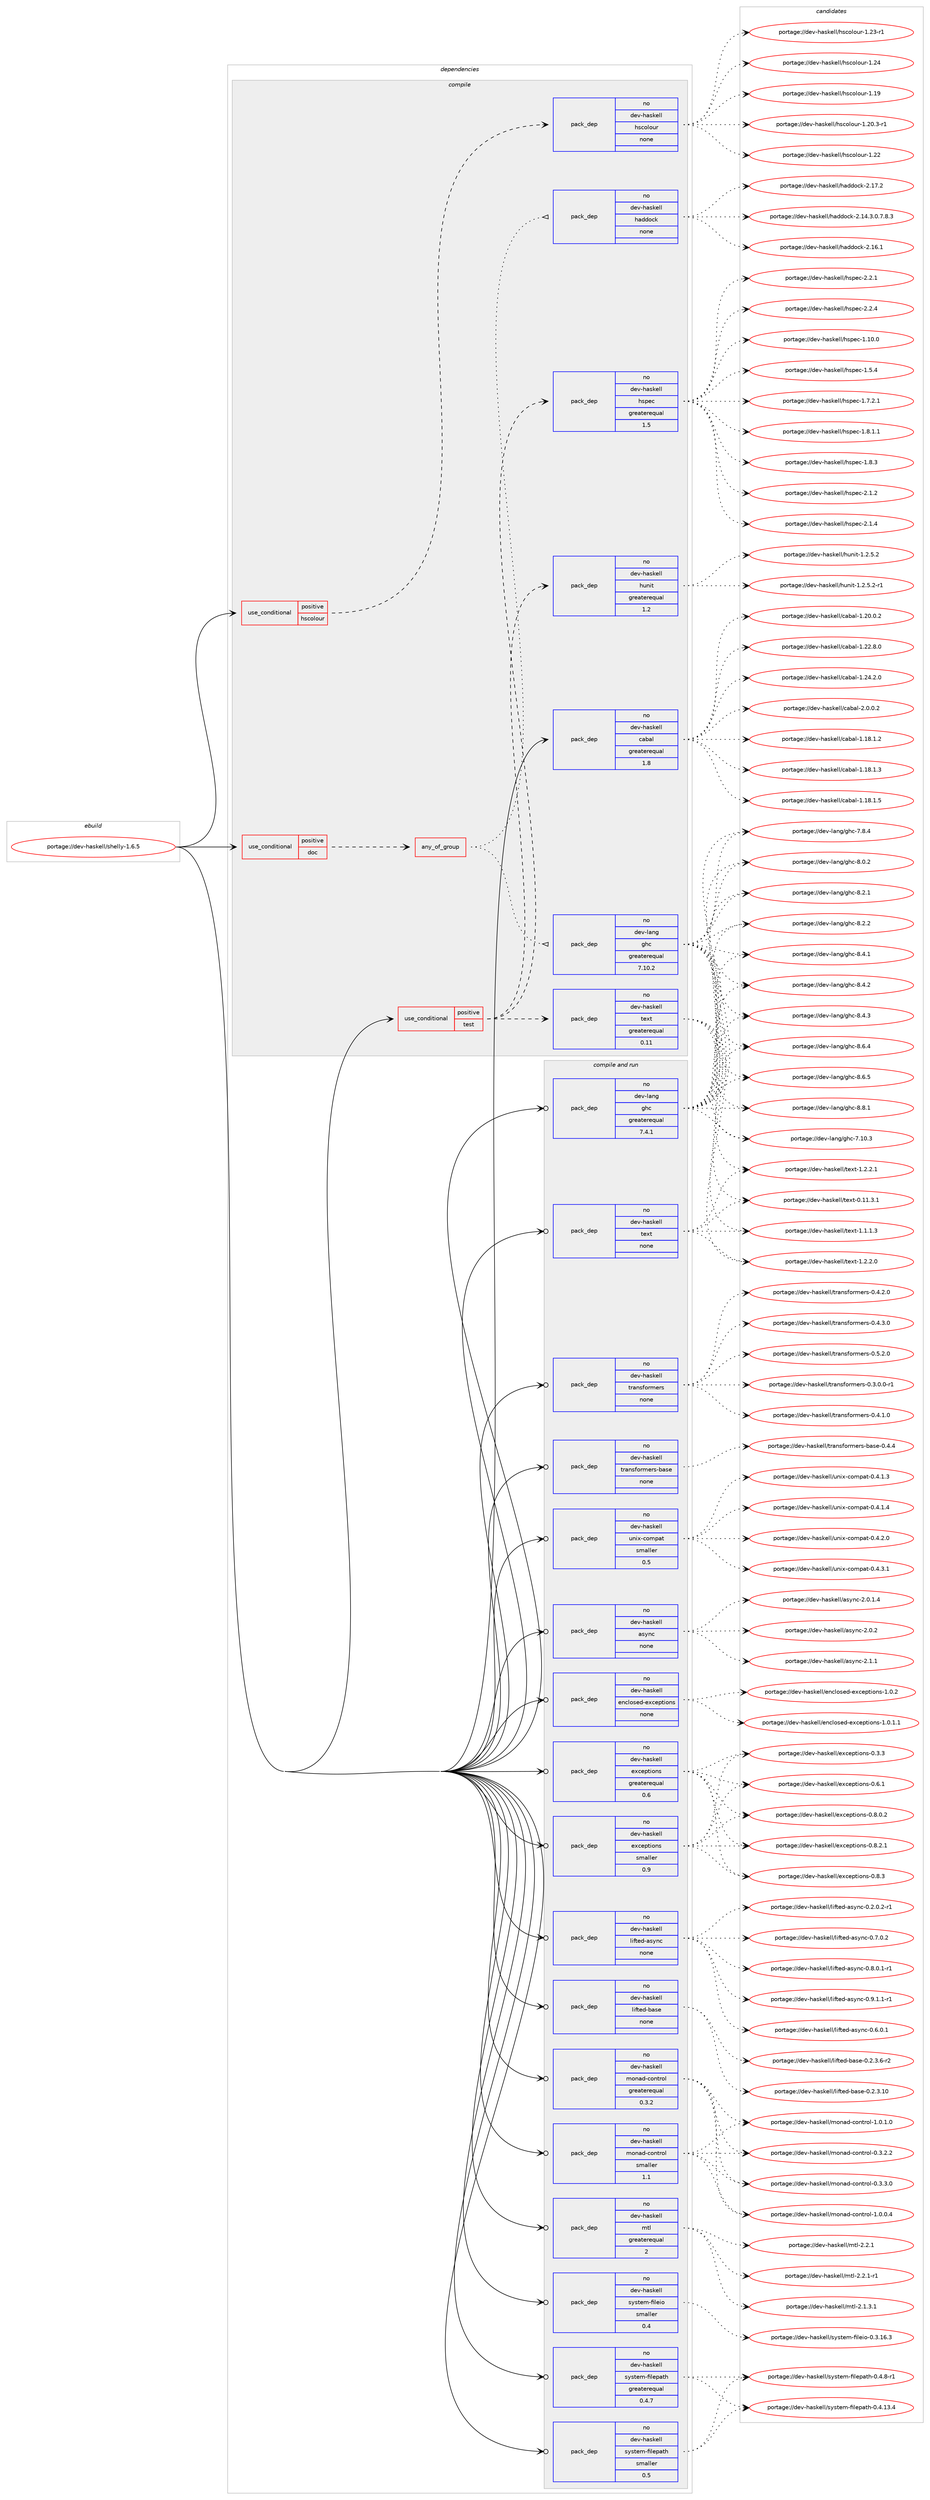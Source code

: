 digraph prolog {

# *************
# Graph options
# *************

newrank=true;
concentrate=true;
compound=true;
graph [rankdir=LR,fontname=Helvetica,fontsize=10,ranksep=1.5];#, ranksep=2.5, nodesep=0.2];
edge  [arrowhead=vee];
node  [fontname=Helvetica,fontsize=10];

# **********
# The ebuild
# **********

subgraph cluster_leftcol {
color=gray;
rank=same;
label=<<i>ebuild</i>>;
id [label="portage://dev-haskell/shelly-1.6.5", color=red, width=4, href="../dev-haskell/shelly-1.6.5.svg"];
}

# ****************
# The dependencies
# ****************

subgraph cluster_midcol {
color=gray;
label=<<i>dependencies</i>>;
subgraph cluster_compile {
fillcolor="#eeeeee";
style=filled;
label=<<i>compile</i>>;
subgraph cond16961 {
dependency78966 [label=<<TABLE BORDER="0" CELLBORDER="1" CELLSPACING="0" CELLPADDING="4"><TR><TD ROWSPAN="3" CELLPADDING="10">use_conditional</TD></TR><TR><TD>positive</TD></TR><TR><TD>doc</TD></TR></TABLE>>, shape=none, color=red];
subgraph any2305 {
dependency78967 [label=<<TABLE BORDER="0" CELLBORDER="1" CELLSPACING="0" CELLPADDING="4"><TR><TD CELLPADDING="10">any_of_group</TD></TR></TABLE>>, shape=none, color=red];subgraph pack59641 {
dependency78968 [label=<<TABLE BORDER="0" CELLBORDER="1" CELLSPACING="0" CELLPADDING="4" WIDTH="220"><TR><TD ROWSPAN="6" CELLPADDING="30">pack_dep</TD></TR><TR><TD WIDTH="110">no</TD></TR><TR><TD>dev-haskell</TD></TR><TR><TD>haddock</TD></TR><TR><TD>none</TD></TR><TR><TD></TD></TR></TABLE>>, shape=none, color=blue];
}
dependency78967:e -> dependency78968:w [weight=20,style="dotted",arrowhead="oinv"];
subgraph pack59642 {
dependency78969 [label=<<TABLE BORDER="0" CELLBORDER="1" CELLSPACING="0" CELLPADDING="4" WIDTH="220"><TR><TD ROWSPAN="6" CELLPADDING="30">pack_dep</TD></TR><TR><TD WIDTH="110">no</TD></TR><TR><TD>dev-lang</TD></TR><TR><TD>ghc</TD></TR><TR><TD>greaterequal</TD></TR><TR><TD>7.10.2</TD></TR></TABLE>>, shape=none, color=blue];
}
dependency78967:e -> dependency78969:w [weight=20,style="dotted",arrowhead="oinv"];
}
dependency78966:e -> dependency78967:w [weight=20,style="dashed",arrowhead="vee"];
}
id:e -> dependency78966:w [weight=20,style="solid",arrowhead="vee"];
subgraph cond16962 {
dependency78970 [label=<<TABLE BORDER="0" CELLBORDER="1" CELLSPACING="0" CELLPADDING="4"><TR><TD ROWSPAN="3" CELLPADDING="10">use_conditional</TD></TR><TR><TD>positive</TD></TR><TR><TD>hscolour</TD></TR></TABLE>>, shape=none, color=red];
subgraph pack59643 {
dependency78971 [label=<<TABLE BORDER="0" CELLBORDER="1" CELLSPACING="0" CELLPADDING="4" WIDTH="220"><TR><TD ROWSPAN="6" CELLPADDING="30">pack_dep</TD></TR><TR><TD WIDTH="110">no</TD></TR><TR><TD>dev-haskell</TD></TR><TR><TD>hscolour</TD></TR><TR><TD>none</TD></TR><TR><TD></TD></TR></TABLE>>, shape=none, color=blue];
}
dependency78970:e -> dependency78971:w [weight=20,style="dashed",arrowhead="vee"];
}
id:e -> dependency78970:w [weight=20,style="solid",arrowhead="vee"];
subgraph cond16963 {
dependency78972 [label=<<TABLE BORDER="0" CELLBORDER="1" CELLSPACING="0" CELLPADDING="4"><TR><TD ROWSPAN="3" CELLPADDING="10">use_conditional</TD></TR><TR><TD>positive</TD></TR><TR><TD>test</TD></TR></TABLE>>, shape=none, color=red];
subgraph pack59644 {
dependency78973 [label=<<TABLE BORDER="0" CELLBORDER="1" CELLSPACING="0" CELLPADDING="4" WIDTH="220"><TR><TD ROWSPAN="6" CELLPADDING="30">pack_dep</TD></TR><TR><TD WIDTH="110">no</TD></TR><TR><TD>dev-haskell</TD></TR><TR><TD>hspec</TD></TR><TR><TD>greaterequal</TD></TR><TR><TD>1.5</TD></TR></TABLE>>, shape=none, color=blue];
}
dependency78972:e -> dependency78973:w [weight=20,style="dashed",arrowhead="vee"];
subgraph pack59645 {
dependency78974 [label=<<TABLE BORDER="0" CELLBORDER="1" CELLSPACING="0" CELLPADDING="4" WIDTH="220"><TR><TD ROWSPAN="6" CELLPADDING="30">pack_dep</TD></TR><TR><TD WIDTH="110">no</TD></TR><TR><TD>dev-haskell</TD></TR><TR><TD>hunit</TD></TR><TR><TD>greaterequal</TD></TR><TR><TD>1.2</TD></TR></TABLE>>, shape=none, color=blue];
}
dependency78972:e -> dependency78974:w [weight=20,style="dashed",arrowhead="vee"];
subgraph pack59646 {
dependency78975 [label=<<TABLE BORDER="0" CELLBORDER="1" CELLSPACING="0" CELLPADDING="4" WIDTH="220"><TR><TD ROWSPAN="6" CELLPADDING="30">pack_dep</TD></TR><TR><TD WIDTH="110">no</TD></TR><TR><TD>dev-haskell</TD></TR><TR><TD>text</TD></TR><TR><TD>greaterequal</TD></TR><TR><TD>0.11</TD></TR></TABLE>>, shape=none, color=blue];
}
dependency78972:e -> dependency78975:w [weight=20,style="dashed",arrowhead="vee"];
}
id:e -> dependency78972:w [weight=20,style="solid",arrowhead="vee"];
subgraph pack59647 {
dependency78976 [label=<<TABLE BORDER="0" CELLBORDER="1" CELLSPACING="0" CELLPADDING="4" WIDTH="220"><TR><TD ROWSPAN="6" CELLPADDING="30">pack_dep</TD></TR><TR><TD WIDTH="110">no</TD></TR><TR><TD>dev-haskell</TD></TR><TR><TD>cabal</TD></TR><TR><TD>greaterequal</TD></TR><TR><TD>1.8</TD></TR></TABLE>>, shape=none, color=blue];
}
id:e -> dependency78976:w [weight=20,style="solid",arrowhead="vee"];
}
subgraph cluster_compileandrun {
fillcolor="#eeeeee";
style=filled;
label=<<i>compile and run</i>>;
subgraph pack59648 {
dependency78977 [label=<<TABLE BORDER="0" CELLBORDER="1" CELLSPACING="0" CELLPADDING="4" WIDTH="220"><TR><TD ROWSPAN="6" CELLPADDING="30">pack_dep</TD></TR><TR><TD WIDTH="110">no</TD></TR><TR><TD>dev-haskell</TD></TR><TR><TD>async</TD></TR><TR><TD>none</TD></TR><TR><TD></TD></TR></TABLE>>, shape=none, color=blue];
}
id:e -> dependency78977:w [weight=20,style="solid",arrowhead="odotvee"];
subgraph pack59649 {
dependency78978 [label=<<TABLE BORDER="0" CELLBORDER="1" CELLSPACING="0" CELLPADDING="4" WIDTH="220"><TR><TD ROWSPAN="6" CELLPADDING="30">pack_dep</TD></TR><TR><TD WIDTH="110">no</TD></TR><TR><TD>dev-haskell</TD></TR><TR><TD>enclosed-exceptions</TD></TR><TR><TD>none</TD></TR><TR><TD></TD></TR></TABLE>>, shape=none, color=blue];
}
id:e -> dependency78978:w [weight=20,style="solid",arrowhead="odotvee"];
subgraph pack59650 {
dependency78979 [label=<<TABLE BORDER="0" CELLBORDER="1" CELLSPACING="0" CELLPADDING="4" WIDTH="220"><TR><TD ROWSPAN="6" CELLPADDING="30">pack_dep</TD></TR><TR><TD WIDTH="110">no</TD></TR><TR><TD>dev-haskell</TD></TR><TR><TD>exceptions</TD></TR><TR><TD>greaterequal</TD></TR><TR><TD>0.6</TD></TR></TABLE>>, shape=none, color=blue];
}
id:e -> dependency78979:w [weight=20,style="solid",arrowhead="odotvee"];
subgraph pack59651 {
dependency78980 [label=<<TABLE BORDER="0" CELLBORDER="1" CELLSPACING="0" CELLPADDING="4" WIDTH="220"><TR><TD ROWSPAN="6" CELLPADDING="30">pack_dep</TD></TR><TR><TD WIDTH="110">no</TD></TR><TR><TD>dev-haskell</TD></TR><TR><TD>exceptions</TD></TR><TR><TD>smaller</TD></TR><TR><TD>0.9</TD></TR></TABLE>>, shape=none, color=blue];
}
id:e -> dependency78980:w [weight=20,style="solid",arrowhead="odotvee"];
subgraph pack59652 {
dependency78981 [label=<<TABLE BORDER="0" CELLBORDER="1" CELLSPACING="0" CELLPADDING="4" WIDTH="220"><TR><TD ROWSPAN="6" CELLPADDING="30">pack_dep</TD></TR><TR><TD WIDTH="110">no</TD></TR><TR><TD>dev-haskell</TD></TR><TR><TD>lifted-async</TD></TR><TR><TD>none</TD></TR><TR><TD></TD></TR></TABLE>>, shape=none, color=blue];
}
id:e -> dependency78981:w [weight=20,style="solid",arrowhead="odotvee"];
subgraph pack59653 {
dependency78982 [label=<<TABLE BORDER="0" CELLBORDER="1" CELLSPACING="0" CELLPADDING="4" WIDTH="220"><TR><TD ROWSPAN="6" CELLPADDING="30">pack_dep</TD></TR><TR><TD WIDTH="110">no</TD></TR><TR><TD>dev-haskell</TD></TR><TR><TD>lifted-base</TD></TR><TR><TD>none</TD></TR><TR><TD></TD></TR></TABLE>>, shape=none, color=blue];
}
id:e -> dependency78982:w [weight=20,style="solid",arrowhead="odotvee"];
subgraph pack59654 {
dependency78983 [label=<<TABLE BORDER="0" CELLBORDER="1" CELLSPACING="0" CELLPADDING="4" WIDTH="220"><TR><TD ROWSPAN="6" CELLPADDING="30">pack_dep</TD></TR><TR><TD WIDTH="110">no</TD></TR><TR><TD>dev-haskell</TD></TR><TR><TD>monad-control</TD></TR><TR><TD>greaterequal</TD></TR><TR><TD>0.3.2</TD></TR></TABLE>>, shape=none, color=blue];
}
id:e -> dependency78983:w [weight=20,style="solid",arrowhead="odotvee"];
subgraph pack59655 {
dependency78984 [label=<<TABLE BORDER="0" CELLBORDER="1" CELLSPACING="0" CELLPADDING="4" WIDTH="220"><TR><TD ROWSPAN="6" CELLPADDING="30">pack_dep</TD></TR><TR><TD WIDTH="110">no</TD></TR><TR><TD>dev-haskell</TD></TR><TR><TD>monad-control</TD></TR><TR><TD>smaller</TD></TR><TR><TD>1.1</TD></TR></TABLE>>, shape=none, color=blue];
}
id:e -> dependency78984:w [weight=20,style="solid",arrowhead="odotvee"];
subgraph pack59656 {
dependency78985 [label=<<TABLE BORDER="0" CELLBORDER="1" CELLSPACING="0" CELLPADDING="4" WIDTH="220"><TR><TD ROWSPAN="6" CELLPADDING="30">pack_dep</TD></TR><TR><TD WIDTH="110">no</TD></TR><TR><TD>dev-haskell</TD></TR><TR><TD>mtl</TD></TR><TR><TD>greaterequal</TD></TR><TR><TD>2</TD></TR></TABLE>>, shape=none, color=blue];
}
id:e -> dependency78985:w [weight=20,style="solid",arrowhead="odotvee"];
subgraph pack59657 {
dependency78986 [label=<<TABLE BORDER="0" CELLBORDER="1" CELLSPACING="0" CELLPADDING="4" WIDTH="220"><TR><TD ROWSPAN="6" CELLPADDING="30">pack_dep</TD></TR><TR><TD WIDTH="110">no</TD></TR><TR><TD>dev-haskell</TD></TR><TR><TD>system-fileio</TD></TR><TR><TD>smaller</TD></TR><TR><TD>0.4</TD></TR></TABLE>>, shape=none, color=blue];
}
id:e -> dependency78986:w [weight=20,style="solid",arrowhead="odotvee"];
subgraph pack59658 {
dependency78987 [label=<<TABLE BORDER="0" CELLBORDER="1" CELLSPACING="0" CELLPADDING="4" WIDTH="220"><TR><TD ROWSPAN="6" CELLPADDING="30">pack_dep</TD></TR><TR><TD WIDTH="110">no</TD></TR><TR><TD>dev-haskell</TD></TR><TR><TD>system-filepath</TD></TR><TR><TD>greaterequal</TD></TR><TR><TD>0.4.7</TD></TR></TABLE>>, shape=none, color=blue];
}
id:e -> dependency78987:w [weight=20,style="solid",arrowhead="odotvee"];
subgraph pack59659 {
dependency78988 [label=<<TABLE BORDER="0" CELLBORDER="1" CELLSPACING="0" CELLPADDING="4" WIDTH="220"><TR><TD ROWSPAN="6" CELLPADDING="30">pack_dep</TD></TR><TR><TD WIDTH="110">no</TD></TR><TR><TD>dev-haskell</TD></TR><TR><TD>system-filepath</TD></TR><TR><TD>smaller</TD></TR><TR><TD>0.5</TD></TR></TABLE>>, shape=none, color=blue];
}
id:e -> dependency78988:w [weight=20,style="solid",arrowhead="odotvee"];
subgraph pack59660 {
dependency78989 [label=<<TABLE BORDER="0" CELLBORDER="1" CELLSPACING="0" CELLPADDING="4" WIDTH="220"><TR><TD ROWSPAN="6" CELLPADDING="30">pack_dep</TD></TR><TR><TD WIDTH="110">no</TD></TR><TR><TD>dev-haskell</TD></TR><TR><TD>text</TD></TR><TR><TD>none</TD></TR><TR><TD></TD></TR></TABLE>>, shape=none, color=blue];
}
id:e -> dependency78989:w [weight=20,style="solid",arrowhead="odotvee"];
subgraph pack59661 {
dependency78990 [label=<<TABLE BORDER="0" CELLBORDER="1" CELLSPACING="0" CELLPADDING="4" WIDTH="220"><TR><TD ROWSPAN="6" CELLPADDING="30">pack_dep</TD></TR><TR><TD WIDTH="110">no</TD></TR><TR><TD>dev-haskell</TD></TR><TR><TD>transformers</TD></TR><TR><TD>none</TD></TR><TR><TD></TD></TR></TABLE>>, shape=none, color=blue];
}
id:e -> dependency78990:w [weight=20,style="solid",arrowhead="odotvee"];
subgraph pack59662 {
dependency78991 [label=<<TABLE BORDER="0" CELLBORDER="1" CELLSPACING="0" CELLPADDING="4" WIDTH="220"><TR><TD ROWSPAN="6" CELLPADDING="30">pack_dep</TD></TR><TR><TD WIDTH="110">no</TD></TR><TR><TD>dev-haskell</TD></TR><TR><TD>transformers-base</TD></TR><TR><TD>none</TD></TR><TR><TD></TD></TR></TABLE>>, shape=none, color=blue];
}
id:e -> dependency78991:w [weight=20,style="solid",arrowhead="odotvee"];
subgraph pack59663 {
dependency78992 [label=<<TABLE BORDER="0" CELLBORDER="1" CELLSPACING="0" CELLPADDING="4" WIDTH="220"><TR><TD ROWSPAN="6" CELLPADDING="30">pack_dep</TD></TR><TR><TD WIDTH="110">no</TD></TR><TR><TD>dev-haskell</TD></TR><TR><TD>unix-compat</TD></TR><TR><TD>smaller</TD></TR><TR><TD>0.5</TD></TR></TABLE>>, shape=none, color=blue];
}
id:e -> dependency78992:w [weight=20,style="solid",arrowhead="odotvee"];
subgraph pack59664 {
dependency78993 [label=<<TABLE BORDER="0" CELLBORDER="1" CELLSPACING="0" CELLPADDING="4" WIDTH="220"><TR><TD ROWSPAN="6" CELLPADDING="30">pack_dep</TD></TR><TR><TD WIDTH="110">no</TD></TR><TR><TD>dev-lang</TD></TR><TR><TD>ghc</TD></TR><TR><TD>greaterequal</TD></TR><TR><TD>7.4.1</TD></TR></TABLE>>, shape=none, color=blue];
}
id:e -> dependency78993:w [weight=20,style="solid",arrowhead="odotvee"];
}
subgraph cluster_run {
fillcolor="#eeeeee";
style=filled;
label=<<i>run</i>>;
}
}

# **************
# The candidates
# **************

subgraph cluster_choices {
rank=same;
color=gray;
label=<<i>candidates</i>>;

subgraph choice59641 {
color=black;
nodesep=1;
choiceportage1001011184510497115107101108108471049710010011199107455046495246514648465546564651 [label="portage://dev-haskell/haddock-2.14.3.0.7.8.3", color=red, width=4,href="../dev-haskell/haddock-2.14.3.0.7.8.3.svg"];
choiceportage100101118451049711510710110810847104971001001119910745504649544649 [label="portage://dev-haskell/haddock-2.16.1", color=red, width=4,href="../dev-haskell/haddock-2.16.1.svg"];
choiceportage100101118451049711510710110810847104971001001119910745504649554650 [label="portage://dev-haskell/haddock-2.17.2", color=red, width=4,href="../dev-haskell/haddock-2.17.2.svg"];
dependency78968:e -> choiceportage1001011184510497115107101108108471049710010011199107455046495246514648465546564651:w [style=dotted,weight="100"];
dependency78968:e -> choiceportage100101118451049711510710110810847104971001001119910745504649544649:w [style=dotted,weight="100"];
dependency78968:e -> choiceportage100101118451049711510710110810847104971001001119910745504649554650:w [style=dotted,weight="100"];
}
subgraph choice59642 {
color=black;
nodesep=1;
choiceportage1001011184510897110103471031049945554649484651 [label="portage://dev-lang/ghc-7.10.3", color=red, width=4,href="../dev-lang/ghc-7.10.3.svg"];
choiceportage10010111845108971101034710310499455546564652 [label="portage://dev-lang/ghc-7.8.4", color=red, width=4,href="../dev-lang/ghc-7.8.4.svg"];
choiceportage10010111845108971101034710310499455646484650 [label="portage://dev-lang/ghc-8.0.2", color=red, width=4,href="../dev-lang/ghc-8.0.2.svg"];
choiceportage10010111845108971101034710310499455646504649 [label="portage://dev-lang/ghc-8.2.1", color=red, width=4,href="../dev-lang/ghc-8.2.1.svg"];
choiceportage10010111845108971101034710310499455646504650 [label="portage://dev-lang/ghc-8.2.2", color=red, width=4,href="../dev-lang/ghc-8.2.2.svg"];
choiceportage10010111845108971101034710310499455646524649 [label="portage://dev-lang/ghc-8.4.1", color=red, width=4,href="../dev-lang/ghc-8.4.1.svg"];
choiceportage10010111845108971101034710310499455646524650 [label="portage://dev-lang/ghc-8.4.2", color=red, width=4,href="../dev-lang/ghc-8.4.2.svg"];
choiceportage10010111845108971101034710310499455646524651 [label="portage://dev-lang/ghc-8.4.3", color=red, width=4,href="../dev-lang/ghc-8.4.3.svg"];
choiceportage10010111845108971101034710310499455646544652 [label="portage://dev-lang/ghc-8.6.4", color=red, width=4,href="../dev-lang/ghc-8.6.4.svg"];
choiceportage10010111845108971101034710310499455646544653 [label="portage://dev-lang/ghc-8.6.5", color=red, width=4,href="../dev-lang/ghc-8.6.5.svg"];
choiceportage10010111845108971101034710310499455646564649 [label="portage://dev-lang/ghc-8.8.1", color=red, width=4,href="../dev-lang/ghc-8.8.1.svg"];
dependency78969:e -> choiceportage1001011184510897110103471031049945554649484651:w [style=dotted,weight="100"];
dependency78969:e -> choiceportage10010111845108971101034710310499455546564652:w [style=dotted,weight="100"];
dependency78969:e -> choiceportage10010111845108971101034710310499455646484650:w [style=dotted,weight="100"];
dependency78969:e -> choiceportage10010111845108971101034710310499455646504649:w [style=dotted,weight="100"];
dependency78969:e -> choiceportage10010111845108971101034710310499455646504650:w [style=dotted,weight="100"];
dependency78969:e -> choiceportage10010111845108971101034710310499455646524649:w [style=dotted,weight="100"];
dependency78969:e -> choiceportage10010111845108971101034710310499455646524650:w [style=dotted,weight="100"];
dependency78969:e -> choiceportage10010111845108971101034710310499455646524651:w [style=dotted,weight="100"];
dependency78969:e -> choiceportage10010111845108971101034710310499455646544652:w [style=dotted,weight="100"];
dependency78969:e -> choiceportage10010111845108971101034710310499455646544653:w [style=dotted,weight="100"];
dependency78969:e -> choiceportage10010111845108971101034710310499455646564649:w [style=dotted,weight="100"];
}
subgraph choice59643 {
color=black;
nodesep=1;
choiceportage100101118451049711510710110810847104115991111081111171144549464957 [label="portage://dev-haskell/hscolour-1.19", color=red, width=4,href="../dev-haskell/hscolour-1.19.svg"];
choiceportage10010111845104971151071011081084710411599111108111117114454946504846514511449 [label="portage://dev-haskell/hscolour-1.20.3-r1", color=red, width=4,href="../dev-haskell/hscolour-1.20.3-r1.svg"];
choiceportage100101118451049711510710110810847104115991111081111171144549465050 [label="portage://dev-haskell/hscolour-1.22", color=red, width=4,href="../dev-haskell/hscolour-1.22.svg"];
choiceportage1001011184510497115107101108108471041159911110811111711445494650514511449 [label="portage://dev-haskell/hscolour-1.23-r1", color=red, width=4,href="../dev-haskell/hscolour-1.23-r1.svg"];
choiceportage100101118451049711510710110810847104115991111081111171144549465052 [label="portage://dev-haskell/hscolour-1.24", color=red, width=4,href="../dev-haskell/hscolour-1.24.svg"];
dependency78971:e -> choiceportage100101118451049711510710110810847104115991111081111171144549464957:w [style=dotted,weight="100"];
dependency78971:e -> choiceportage10010111845104971151071011081084710411599111108111117114454946504846514511449:w [style=dotted,weight="100"];
dependency78971:e -> choiceportage100101118451049711510710110810847104115991111081111171144549465050:w [style=dotted,weight="100"];
dependency78971:e -> choiceportage1001011184510497115107101108108471041159911110811111711445494650514511449:w [style=dotted,weight="100"];
dependency78971:e -> choiceportage100101118451049711510710110810847104115991111081111171144549465052:w [style=dotted,weight="100"];
}
subgraph choice59644 {
color=black;
nodesep=1;
choiceportage1001011184510497115107101108108471041151121019945494649484648 [label="portage://dev-haskell/hspec-1.10.0", color=red, width=4,href="../dev-haskell/hspec-1.10.0.svg"];
choiceportage10010111845104971151071011081084710411511210199454946534652 [label="portage://dev-haskell/hspec-1.5.4", color=red, width=4,href="../dev-haskell/hspec-1.5.4.svg"];
choiceportage100101118451049711510710110810847104115112101994549465546504649 [label="portage://dev-haskell/hspec-1.7.2.1", color=red, width=4,href="../dev-haskell/hspec-1.7.2.1.svg"];
choiceportage100101118451049711510710110810847104115112101994549465646494649 [label="portage://dev-haskell/hspec-1.8.1.1", color=red, width=4,href="../dev-haskell/hspec-1.8.1.1.svg"];
choiceportage10010111845104971151071011081084710411511210199454946564651 [label="portage://dev-haskell/hspec-1.8.3", color=red, width=4,href="../dev-haskell/hspec-1.8.3.svg"];
choiceportage10010111845104971151071011081084710411511210199455046494650 [label="portage://dev-haskell/hspec-2.1.2", color=red, width=4,href="../dev-haskell/hspec-2.1.2.svg"];
choiceportage10010111845104971151071011081084710411511210199455046494652 [label="portage://dev-haskell/hspec-2.1.4", color=red, width=4,href="../dev-haskell/hspec-2.1.4.svg"];
choiceportage10010111845104971151071011081084710411511210199455046504649 [label="portage://dev-haskell/hspec-2.2.1", color=red, width=4,href="../dev-haskell/hspec-2.2.1.svg"];
choiceportage10010111845104971151071011081084710411511210199455046504652 [label="portage://dev-haskell/hspec-2.2.4", color=red, width=4,href="../dev-haskell/hspec-2.2.4.svg"];
dependency78973:e -> choiceportage1001011184510497115107101108108471041151121019945494649484648:w [style=dotted,weight="100"];
dependency78973:e -> choiceportage10010111845104971151071011081084710411511210199454946534652:w [style=dotted,weight="100"];
dependency78973:e -> choiceportage100101118451049711510710110810847104115112101994549465546504649:w [style=dotted,weight="100"];
dependency78973:e -> choiceportage100101118451049711510710110810847104115112101994549465646494649:w [style=dotted,weight="100"];
dependency78973:e -> choiceportage10010111845104971151071011081084710411511210199454946564651:w [style=dotted,weight="100"];
dependency78973:e -> choiceportage10010111845104971151071011081084710411511210199455046494650:w [style=dotted,weight="100"];
dependency78973:e -> choiceportage10010111845104971151071011081084710411511210199455046494652:w [style=dotted,weight="100"];
dependency78973:e -> choiceportage10010111845104971151071011081084710411511210199455046504649:w [style=dotted,weight="100"];
dependency78973:e -> choiceportage10010111845104971151071011081084710411511210199455046504652:w [style=dotted,weight="100"];
}
subgraph choice59645 {
color=black;
nodesep=1;
choiceportage1001011184510497115107101108108471041171101051164549465046534650 [label="portage://dev-haskell/hunit-1.2.5.2", color=red, width=4,href="../dev-haskell/hunit-1.2.5.2.svg"];
choiceportage10010111845104971151071011081084710411711010511645494650465346504511449 [label="portage://dev-haskell/hunit-1.2.5.2-r1", color=red, width=4,href="../dev-haskell/hunit-1.2.5.2-r1.svg"];
dependency78974:e -> choiceportage1001011184510497115107101108108471041171101051164549465046534650:w [style=dotted,weight="100"];
dependency78974:e -> choiceportage10010111845104971151071011081084710411711010511645494650465346504511449:w [style=dotted,weight="100"];
}
subgraph choice59646 {
color=black;
nodesep=1;
choiceportage100101118451049711510710110810847116101120116454846494946514649 [label="portage://dev-haskell/text-0.11.3.1", color=red, width=4,href="../dev-haskell/text-0.11.3.1.svg"];
choiceportage1001011184510497115107101108108471161011201164549464946494651 [label="portage://dev-haskell/text-1.1.1.3", color=red, width=4,href="../dev-haskell/text-1.1.1.3.svg"];
choiceportage1001011184510497115107101108108471161011201164549465046504648 [label="portage://dev-haskell/text-1.2.2.0", color=red, width=4,href="../dev-haskell/text-1.2.2.0.svg"];
choiceportage1001011184510497115107101108108471161011201164549465046504649 [label="portage://dev-haskell/text-1.2.2.1", color=red, width=4,href="../dev-haskell/text-1.2.2.1.svg"];
dependency78975:e -> choiceportage100101118451049711510710110810847116101120116454846494946514649:w [style=dotted,weight="100"];
dependency78975:e -> choiceportage1001011184510497115107101108108471161011201164549464946494651:w [style=dotted,weight="100"];
dependency78975:e -> choiceportage1001011184510497115107101108108471161011201164549465046504648:w [style=dotted,weight="100"];
dependency78975:e -> choiceportage1001011184510497115107101108108471161011201164549465046504649:w [style=dotted,weight="100"];
}
subgraph choice59647 {
color=black;
nodesep=1;
choiceportage10010111845104971151071011081084799979897108454946495646494650 [label="portage://dev-haskell/cabal-1.18.1.2", color=red, width=4,href="../dev-haskell/cabal-1.18.1.2.svg"];
choiceportage10010111845104971151071011081084799979897108454946495646494651 [label="portage://dev-haskell/cabal-1.18.1.3", color=red, width=4,href="../dev-haskell/cabal-1.18.1.3.svg"];
choiceportage10010111845104971151071011081084799979897108454946495646494653 [label="portage://dev-haskell/cabal-1.18.1.5", color=red, width=4,href="../dev-haskell/cabal-1.18.1.5.svg"];
choiceportage10010111845104971151071011081084799979897108454946504846484650 [label="portage://dev-haskell/cabal-1.20.0.2", color=red, width=4,href="../dev-haskell/cabal-1.20.0.2.svg"];
choiceportage10010111845104971151071011081084799979897108454946505046564648 [label="portage://dev-haskell/cabal-1.22.8.0", color=red, width=4,href="../dev-haskell/cabal-1.22.8.0.svg"];
choiceportage10010111845104971151071011081084799979897108454946505246504648 [label="portage://dev-haskell/cabal-1.24.2.0", color=red, width=4,href="../dev-haskell/cabal-1.24.2.0.svg"];
choiceportage100101118451049711510710110810847999798971084550464846484650 [label="portage://dev-haskell/cabal-2.0.0.2", color=red, width=4,href="../dev-haskell/cabal-2.0.0.2.svg"];
dependency78976:e -> choiceportage10010111845104971151071011081084799979897108454946495646494650:w [style=dotted,weight="100"];
dependency78976:e -> choiceportage10010111845104971151071011081084799979897108454946495646494651:w [style=dotted,weight="100"];
dependency78976:e -> choiceportage10010111845104971151071011081084799979897108454946495646494653:w [style=dotted,weight="100"];
dependency78976:e -> choiceportage10010111845104971151071011081084799979897108454946504846484650:w [style=dotted,weight="100"];
dependency78976:e -> choiceportage10010111845104971151071011081084799979897108454946505046564648:w [style=dotted,weight="100"];
dependency78976:e -> choiceportage10010111845104971151071011081084799979897108454946505246504648:w [style=dotted,weight="100"];
dependency78976:e -> choiceportage100101118451049711510710110810847999798971084550464846484650:w [style=dotted,weight="100"];
}
subgraph choice59648 {
color=black;
nodesep=1;
choiceportage10010111845104971151071011081084797115121110994550464846494652 [label="portage://dev-haskell/async-2.0.1.4", color=red, width=4,href="../dev-haskell/async-2.0.1.4.svg"];
choiceportage1001011184510497115107101108108479711512111099455046484650 [label="portage://dev-haskell/async-2.0.2", color=red, width=4,href="../dev-haskell/async-2.0.2.svg"];
choiceportage1001011184510497115107101108108479711512111099455046494649 [label="portage://dev-haskell/async-2.1.1", color=red, width=4,href="../dev-haskell/async-2.1.1.svg"];
dependency78977:e -> choiceportage10010111845104971151071011081084797115121110994550464846494652:w [style=dotted,weight="100"];
dependency78977:e -> choiceportage1001011184510497115107101108108479711512111099455046484650:w [style=dotted,weight="100"];
dependency78977:e -> choiceportage1001011184510497115107101108108479711512111099455046494649:w [style=dotted,weight="100"];
}
subgraph choice59649 {
color=black;
nodesep=1;
choiceportage1001011184510497115107101108108471011109910811111510110045101120991011121161051111101154549464846494649 [label="portage://dev-haskell/enclosed-exceptions-1.0.1.1", color=red, width=4,href="../dev-haskell/enclosed-exceptions-1.0.1.1.svg"];
choiceportage100101118451049711510710110810847101110991081111151011004510112099101112116105111110115454946484650 [label="portage://dev-haskell/enclosed-exceptions-1.0.2", color=red, width=4,href="../dev-haskell/enclosed-exceptions-1.0.2.svg"];
dependency78978:e -> choiceportage1001011184510497115107101108108471011109910811111510110045101120991011121161051111101154549464846494649:w [style=dotted,weight="100"];
dependency78978:e -> choiceportage100101118451049711510710110810847101110991081111151011004510112099101112116105111110115454946484650:w [style=dotted,weight="100"];
}
subgraph choice59650 {
color=black;
nodesep=1;
choiceportage10010111845104971151071011081084710112099101112116105111110115454846514651 [label="portage://dev-haskell/exceptions-0.3.3", color=red, width=4,href="../dev-haskell/exceptions-0.3.3.svg"];
choiceportage10010111845104971151071011081084710112099101112116105111110115454846544649 [label="portage://dev-haskell/exceptions-0.6.1", color=red, width=4,href="../dev-haskell/exceptions-0.6.1.svg"];
choiceportage100101118451049711510710110810847101120991011121161051111101154548465646484650 [label="portage://dev-haskell/exceptions-0.8.0.2", color=red, width=4,href="../dev-haskell/exceptions-0.8.0.2.svg"];
choiceportage100101118451049711510710110810847101120991011121161051111101154548465646504649 [label="portage://dev-haskell/exceptions-0.8.2.1", color=red, width=4,href="../dev-haskell/exceptions-0.8.2.1.svg"];
choiceportage10010111845104971151071011081084710112099101112116105111110115454846564651 [label="portage://dev-haskell/exceptions-0.8.3", color=red, width=4,href="../dev-haskell/exceptions-0.8.3.svg"];
dependency78979:e -> choiceportage10010111845104971151071011081084710112099101112116105111110115454846514651:w [style=dotted,weight="100"];
dependency78979:e -> choiceportage10010111845104971151071011081084710112099101112116105111110115454846544649:w [style=dotted,weight="100"];
dependency78979:e -> choiceportage100101118451049711510710110810847101120991011121161051111101154548465646484650:w [style=dotted,weight="100"];
dependency78979:e -> choiceportage100101118451049711510710110810847101120991011121161051111101154548465646504649:w [style=dotted,weight="100"];
dependency78979:e -> choiceportage10010111845104971151071011081084710112099101112116105111110115454846564651:w [style=dotted,weight="100"];
}
subgraph choice59651 {
color=black;
nodesep=1;
choiceportage10010111845104971151071011081084710112099101112116105111110115454846514651 [label="portage://dev-haskell/exceptions-0.3.3", color=red, width=4,href="../dev-haskell/exceptions-0.3.3.svg"];
choiceportage10010111845104971151071011081084710112099101112116105111110115454846544649 [label="portage://dev-haskell/exceptions-0.6.1", color=red, width=4,href="../dev-haskell/exceptions-0.6.1.svg"];
choiceportage100101118451049711510710110810847101120991011121161051111101154548465646484650 [label="portage://dev-haskell/exceptions-0.8.0.2", color=red, width=4,href="../dev-haskell/exceptions-0.8.0.2.svg"];
choiceportage100101118451049711510710110810847101120991011121161051111101154548465646504649 [label="portage://dev-haskell/exceptions-0.8.2.1", color=red, width=4,href="../dev-haskell/exceptions-0.8.2.1.svg"];
choiceportage10010111845104971151071011081084710112099101112116105111110115454846564651 [label="portage://dev-haskell/exceptions-0.8.3", color=red, width=4,href="../dev-haskell/exceptions-0.8.3.svg"];
dependency78980:e -> choiceportage10010111845104971151071011081084710112099101112116105111110115454846514651:w [style=dotted,weight="100"];
dependency78980:e -> choiceportage10010111845104971151071011081084710112099101112116105111110115454846544649:w [style=dotted,weight="100"];
dependency78980:e -> choiceportage100101118451049711510710110810847101120991011121161051111101154548465646484650:w [style=dotted,weight="100"];
dependency78980:e -> choiceportage100101118451049711510710110810847101120991011121161051111101154548465646504649:w [style=dotted,weight="100"];
dependency78980:e -> choiceportage10010111845104971151071011081084710112099101112116105111110115454846564651:w [style=dotted,weight="100"];
}
subgraph choice59652 {
color=black;
nodesep=1;
choiceportage10010111845104971151071011081084710810510211610110045971151211109945484650464846504511449 [label="portage://dev-haskell/lifted-async-0.2.0.2-r1", color=red, width=4,href="../dev-haskell/lifted-async-0.2.0.2-r1.svg"];
choiceportage1001011184510497115107101108108471081051021161011004597115121110994548465446484649 [label="portage://dev-haskell/lifted-async-0.6.0.1", color=red, width=4,href="../dev-haskell/lifted-async-0.6.0.1.svg"];
choiceportage1001011184510497115107101108108471081051021161011004597115121110994548465546484650 [label="portage://dev-haskell/lifted-async-0.7.0.2", color=red, width=4,href="../dev-haskell/lifted-async-0.7.0.2.svg"];
choiceportage10010111845104971151071011081084710810510211610110045971151211109945484656464846494511449 [label="portage://dev-haskell/lifted-async-0.8.0.1-r1", color=red, width=4,href="../dev-haskell/lifted-async-0.8.0.1-r1.svg"];
choiceportage10010111845104971151071011081084710810510211610110045971151211109945484657464946494511449 [label="portage://dev-haskell/lifted-async-0.9.1.1-r1", color=red, width=4,href="../dev-haskell/lifted-async-0.9.1.1-r1.svg"];
dependency78981:e -> choiceportage10010111845104971151071011081084710810510211610110045971151211109945484650464846504511449:w [style=dotted,weight="100"];
dependency78981:e -> choiceportage1001011184510497115107101108108471081051021161011004597115121110994548465446484649:w [style=dotted,weight="100"];
dependency78981:e -> choiceportage1001011184510497115107101108108471081051021161011004597115121110994548465546484650:w [style=dotted,weight="100"];
dependency78981:e -> choiceportage10010111845104971151071011081084710810510211610110045971151211109945484656464846494511449:w [style=dotted,weight="100"];
dependency78981:e -> choiceportage10010111845104971151071011081084710810510211610110045971151211109945484657464946494511449:w [style=dotted,weight="100"];
}
subgraph choice59653 {
color=black;
nodesep=1;
choiceportage100101118451049711510710110810847108105102116101100459897115101454846504651464948 [label="portage://dev-haskell/lifted-base-0.2.3.10", color=red, width=4,href="../dev-haskell/lifted-base-0.2.3.10.svg"];
choiceportage10010111845104971151071011081084710810510211610110045989711510145484650465146544511450 [label="portage://dev-haskell/lifted-base-0.2.3.6-r2", color=red, width=4,href="../dev-haskell/lifted-base-0.2.3.6-r2.svg"];
dependency78982:e -> choiceportage100101118451049711510710110810847108105102116101100459897115101454846504651464948:w [style=dotted,weight="100"];
dependency78982:e -> choiceportage10010111845104971151071011081084710810510211610110045989711510145484650465146544511450:w [style=dotted,weight="100"];
}
subgraph choice59654 {
color=black;
nodesep=1;
choiceportage1001011184510497115107101108108471091111109710045991111101161141111084548465146504650 [label="portage://dev-haskell/monad-control-0.3.2.2", color=red, width=4,href="../dev-haskell/monad-control-0.3.2.2.svg"];
choiceportage1001011184510497115107101108108471091111109710045991111101161141111084548465146514648 [label="portage://dev-haskell/monad-control-0.3.3.0", color=red, width=4,href="../dev-haskell/monad-control-0.3.3.0.svg"];
choiceportage1001011184510497115107101108108471091111109710045991111101161141111084549464846484652 [label="portage://dev-haskell/monad-control-1.0.0.4", color=red, width=4,href="../dev-haskell/monad-control-1.0.0.4.svg"];
choiceportage1001011184510497115107101108108471091111109710045991111101161141111084549464846494648 [label="portage://dev-haskell/monad-control-1.0.1.0", color=red, width=4,href="../dev-haskell/monad-control-1.0.1.0.svg"];
dependency78983:e -> choiceportage1001011184510497115107101108108471091111109710045991111101161141111084548465146504650:w [style=dotted,weight="100"];
dependency78983:e -> choiceportage1001011184510497115107101108108471091111109710045991111101161141111084548465146514648:w [style=dotted,weight="100"];
dependency78983:e -> choiceportage1001011184510497115107101108108471091111109710045991111101161141111084549464846484652:w [style=dotted,weight="100"];
dependency78983:e -> choiceportage1001011184510497115107101108108471091111109710045991111101161141111084549464846494648:w [style=dotted,weight="100"];
}
subgraph choice59655 {
color=black;
nodesep=1;
choiceportage1001011184510497115107101108108471091111109710045991111101161141111084548465146504650 [label="portage://dev-haskell/monad-control-0.3.2.2", color=red, width=4,href="../dev-haskell/monad-control-0.3.2.2.svg"];
choiceportage1001011184510497115107101108108471091111109710045991111101161141111084548465146514648 [label="portage://dev-haskell/monad-control-0.3.3.0", color=red, width=4,href="../dev-haskell/monad-control-0.3.3.0.svg"];
choiceportage1001011184510497115107101108108471091111109710045991111101161141111084549464846484652 [label="portage://dev-haskell/monad-control-1.0.0.4", color=red, width=4,href="../dev-haskell/monad-control-1.0.0.4.svg"];
choiceportage1001011184510497115107101108108471091111109710045991111101161141111084549464846494648 [label="portage://dev-haskell/monad-control-1.0.1.0", color=red, width=4,href="../dev-haskell/monad-control-1.0.1.0.svg"];
dependency78984:e -> choiceportage1001011184510497115107101108108471091111109710045991111101161141111084548465146504650:w [style=dotted,weight="100"];
dependency78984:e -> choiceportage1001011184510497115107101108108471091111109710045991111101161141111084548465146514648:w [style=dotted,weight="100"];
dependency78984:e -> choiceportage1001011184510497115107101108108471091111109710045991111101161141111084549464846484652:w [style=dotted,weight="100"];
dependency78984:e -> choiceportage1001011184510497115107101108108471091111109710045991111101161141111084549464846494648:w [style=dotted,weight="100"];
}
subgraph choice59656 {
color=black;
nodesep=1;
choiceportage1001011184510497115107101108108471091161084550464946514649 [label="portage://dev-haskell/mtl-2.1.3.1", color=red, width=4,href="../dev-haskell/mtl-2.1.3.1.svg"];
choiceportage100101118451049711510710110810847109116108455046504649 [label="portage://dev-haskell/mtl-2.2.1", color=red, width=4,href="../dev-haskell/mtl-2.2.1.svg"];
choiceportage1001011184510497115107101108108471091161084550465046494511449 [label="portage://dev-haskell/mtl-2.2.1-r1", color=red, width=4,href="../dev-haskell/mtl-2.2.1-r1.svg"];
dependency78985:e -> choiceportage1001011184510497115107101108108471091161084550464946514649:w [style=dotted,weight="100"];
dependency78985:e -> choiceportage100101118451049711510710110810847109116108455046504649:w [style=dotted,weight="100"];
dependency78985:e -> choiceportage1001011184510497115107101108108471091161084550465046494511449:w [style=dotted,weight="100"];
}
subgraph choice59657 {
color=black;
nodesep=1;
choiceportage10010111845104971151071011081084711512111511610110945102105108101105111454846514649544651 [label="portage://dev-haskell/system-fileio-0.3.16.3", color=red, width=4,href="../dev-haskell/system-fileio-0.3.16.3.svg"];
dependency78986:e -> choiceportage10010111845104971151071011081084711512111511610110945102105108101105111454846514649544651:w [style=dotted,weight="100"];
}
subgraph choice59658 {
color=black;
nodesep=1;
choiceportage1001011184510497115107101108108471151211151161011094510210510810111297116104454846524649514652 [label="portage://dev-haskell/system-filepath-0.4.13.4", color=red, width=4,href="../dev-haskell/system-filepath-0.4.13.4.svg"];
choiceportage10010111845104971151071011081084711512111511610110945102105108101112971161044548465246564511449 [label="portage://dev-haskell/system-filepath-0.4.8-r1", color=red, width=4,href="../dev-haskell/system-filepath-0.4.8-r1.svg"];
dependency78987:e -> choiceportage1001011184510497115107101108108471151211151161011094510210510810111297116104454846524649514652:w [style=dotted,weight="100"];
dependency78987:e -> choiceportage10010111845104971151071011081084711512111511610110945102105108101112971161044548465246564511449:w [style=dotted,weight="100"];
}
subgraph choice59659 {
color=black;
nodesep=1;
choiceportage1001011184510497115107101108108471151211151161011094510210510810111297116104454846524649514652 [label="portage://dev-haskell/system-filepath-0.4.13.4", color=red, width=4,href="../dev-haskell/system-filepath-0.4.13.4.svg"];
choiceportage10010111845104971151071011081084711512111511610110945102105108101112971161044548465246564511449 [label="portage://dev-haskell/system-filepath-0.4.8-r1", color=red, width=4,href="../dev-haskell/system-filepath-0.4.8-r1.svg"];
dependency78988:e -> choiceportage1001011184510497115107101108108471151211151161011094510210510810111297116104454846524649514652:w [style=dotted,weight="100"];
dependency78988:e -> choiceportage10010111845104971151071011081084711512111511610110945102105108101112971161044548465246564511449:w [style=dotted,weight="100"];
}
subgraph choice59660 {
color=black;
nodesep=1;
choiceportage100101118451049711510710110810847116101120116454846494946514649 [label="portage://dev-haskell/text-0.11.3.1", color=red, width=4,href="../dev-haskell/text-0.11.3.1.svg"];
choiceportage1001011184510497115107101108108471161011201164549464946494651 [label="portage://dev-haskell/text-1.1.1.3", color=red, width=4,href="../dev-haskell/text-1.1.1.3.svg"];
choiceportage1001011184510497115107101108108471161011201164549465046504648 [label="portage://dev-haskell/text-1.2.2.0", color=red, width=4,href="../dev-haskell/text-1.2.2.0.svg"];
choiceportage1001011184510497115107101108108471161011201164549465046504649 [label="portage://dev-haskell/text-1.2.2.1", color=red, width=4,href="../dev-haskell/text-1.2.2.1.svg"];
dependency78989:e -> choiceportage100101118451049711510710110810847116101120116454846494946514649:w [style=dotted,weight="100"];
dependency78989:e -> choiceportage1001011184510497115107101108108471161011201164549464946494651:w [style=dotted,weight="100"];
dependency78989:e -> choiceportage1001011184510497115107101108108471161011201164549465046504648:w [style=dotted,weight="100"];
dependency78989:e -> choiceportage1001011184510497115107101108108471161011201164549465046504649:w [style=dotted,weight="100"];
}
subgraph choice59661 {
color=black;
nodesep=1;
choiceportage1001011184510497115107101108108471161149711011510211111410910111411545484651464846484511449 [label="portage://dev-haskell/transformers-0.3.0.0-r1", color=red, width=4,href="../dev-haskell/transformers-0.3.0.0-r1.svg"];
choiceportage100101118451049711510710110810847116114971101151021111141091011141154548465246494648 [label="portage://dev-haskell/transformers-0.4.1.0", color=red, width=4,href="../dev-haskell/transformers-0.4.1.0.svg"];
choiceportage100101118451049711510710110810847116114971101151021111141091011141154548465246504648 [label="portage://dev-haskell/transformers-0.4.2.0", color=red, width=4,href="../dev-haskell/transformers-0.4.2.0.svg"];
choiceportage100101118451049711510710110810847116114971101151021111141091011141154548465246514648 [label="portage://dev-haskell/transformers-0.4.3.0", color=red, width=4,href="../dev-haskell/transformers-0.4.3.0.svg"];
choiceportage100101118451049711510710110810847116114971101151021111141091011141154548465346504648 [label="portage://dev-haskell/transformers-0.5.2.0", color=red, width=4,href="../dev-haskell/transformers-0.5.2.0.svg"];
dependency78990:e -> choiceportage1001011184510497115107101108108471161149711011510211111410910111411545484651464846484511449:w [style=dotted,weight="100"];
dependency78990:e -> choiceportage100101118451049711510710110810847116114971101151021111141091011141154548465246494648:w [style=dotted,weight="100"];
dependency78990:e -> choiceportage100101118451049711510710110810847116114971101151021111141091011141154548465246504648:w [style=dotted,weight="100"];
dependency78990:e -> choiceportage100101118451049711510710110810847116114971101151021111141091011141154548465246514648:w [style=dotted,weight="100"];
dependency78990:e -> choiceportage100101118451049711510710110810847116114971101151021111141091011141154548465346504648:w [style=dotted,weight="100"];
}
subgraph choice59662 {
color=black;
nodesep=1;
choiceportage10010111845104971151071011081084711611497110115102111114109101114115459897115101454846524652 [label="portage://dev-haskell/transformers-base-0.4.4", color=red, width=4,href="../dev-haskell/transformers-base-0.4.4.svg"];
dependency78991:e -> choiceportage10010111845104971151071011081084711611497110115102111114109101114115459897115101454846524652:w [style=dotted,weight="100"];
}
subgraph choice59663 {
color=black;
nodesep=1;
choiceportage1001011184510497115107101108108471171101051204599111109112971164548465246494651 [label="portage://dev-haskell/unix-compat-0.4.1.3", color=red, width=4,href="../dev-haskell/unix-compat-0.4.1.3.svg"];
choiceportage1001011184510497115107101108108471171101051204599111109112971164548465246494652 [label="portage://dev-haskell/unix-compat-0.4.1.4", color=red, width=4,href="../dev-haskell/unix-compat-0.4.1.4.svg"];
choiceportage1001011184510497115107101108108471171101051204599111109112971164548465246504648 [label="portage://dev-haskell/unix-compat-0.4.2.0", color=red, width=4,href="../dev-haskell/unix-compat-0.4.2.0.svg"];
choiceportage1001011184510497115107101108108471171101051204599111109112971164548465246514649 [label="portage://dev-haskell/unix-compat-0.4.3.1", color=red, width=4,href="../dev-haskell/unix-compat-0.4.3.1.svg"];
dependency78992:e -> choiceportage1001011184510497115107101108108471171101051204599111109112971164548465246494651:w [style=dotted,weight="100"];
dependency78992:e -> choiceportage1001011184510497115107101108108471171101051204599111109112971164548465246494652:w [style=dotted,weight="100"];
dependency78992:e -> choiceportage1001011184510497115107101108108471171101051204599111109112971164548465246504648:w [style=dotted,weight="100"];
dependency78992:e -> choiceportage1001011184510497115107101108108471171101051204599111109112971164548465246514649:w [style=dotted,weight="100"];
}
subgraph choice59664 {
color=black;
nodesep=1;
choiceportage1001011184510897110103471031049945554649484651 [label="portage://dev-lang/ghc-7.10.3", color=red, width=4,href="../dev-lang/ghc-7.10.3.svg"];
choiceportage10010111845108971101034710310499455546564652 [label="portage://dev-lang/ghc-7.8.4", color=red, width=4,href="../dev-lang/ghc-7.8.4.svg"];
choiceportage10010111845108971101034710310499455646484650 [label="portage://dev-lang/ghc-8.0.2", color=red, width=4,href="../dev-lang/ghc-8.0.2.svg"];
choiceportage10010111845108971101034710310499455646504649 [label="portage://dev-lang/ghc-8.2.1", color=red, width=4,href="../dev-lang/ghc-8.2.1.svg"];
choiceportage10010111845108971101034710310499455646504650 [label="portage://dev-lang/ghc-8.2.2", color=red, width=4,href="../dev-lang/ghc-8.2.2.svg"];
choiceportage10010111845108971101034710310499455646524649 [label="portage://dev-lang/ghc-8.4.1", color=red, width=4,href="../dev-lang/ghc-8.4.1.svg"];
choiceportage10010111845108971101034710310499455646524650 [label="portage://dev-lang/ghc-8.4.2", color=red, width=4,href="../dev-lang/ghc-8.4.2.svg"];
choiceportage10010111845108971101034710310499455646524651 [label="portage://dev-lang/ghc-8.4.3", color=red, width=4,href="../dev-lang/ghc-8.4.3.svg"];
choiceportage10010111845108971101034710310499455646544652 [label="portage://dev-lang/ghc-8.6.4", color=red, width=4,href="../dev-lang/ghc-8.6.4.svg"];
choiceportage10010111845108971101034710310499455646544653 [label="portage://dev-lang/ghc-8.6.5", color=red, width=4,href="../dev-lang/ghc-8.6.5.svg"];
choiceportage10010111845108971101034710310499455646564649 [label="portage://dev-lang/ghc-8.8.1", color=red, width=4,href="../dev-lang/ghc-8.8.1.svg"];
dependency78993:e -> choiceportage1001011184510897110103471031049945554649484651:w [style=dotted,weight="100"];
dependency78993:e -> choiceportage10010111845108971101034710310499455546564652:w [style=dotted,weight="100"];
dependency78993:e -> choiceportage10010111845108971101034710310499455646484650:w [style=dotted,weight="100"];
dependency78993:e -> choiceportage10010111845108971101034710310499455646504649:w [style=dotted,weight="100"];
dependency78993:e -> choiceportage10010111845108971101034710310499455646504650:w [style=dotted,weight="100"];
dependency78993:e -> choiceportage10010111845108971101034710310499455646524649:w [style=dotted,weight="100"];
dependency78993:e -> choiceportage10010111845108971101034710310499455646524650:w [style=dotted,weight="100"];
dependency78993:e -> choiceportage10010111845108971101034710310499455646524651:w [style=dotted,weight="100"];
dependency78993:e -> choiceportage10010111845108971101034710310499455646544652:w [style=dotted,weight="100"];
dependency78993:e -> choiceportage10010111845108971101034710310499455646544653:w [style=dotted,weight="100"];
dependency78993:e -> choiceportage10010111845108971101034710310499455646564649:w [style=dotted,weight="100"];
}
}

}
